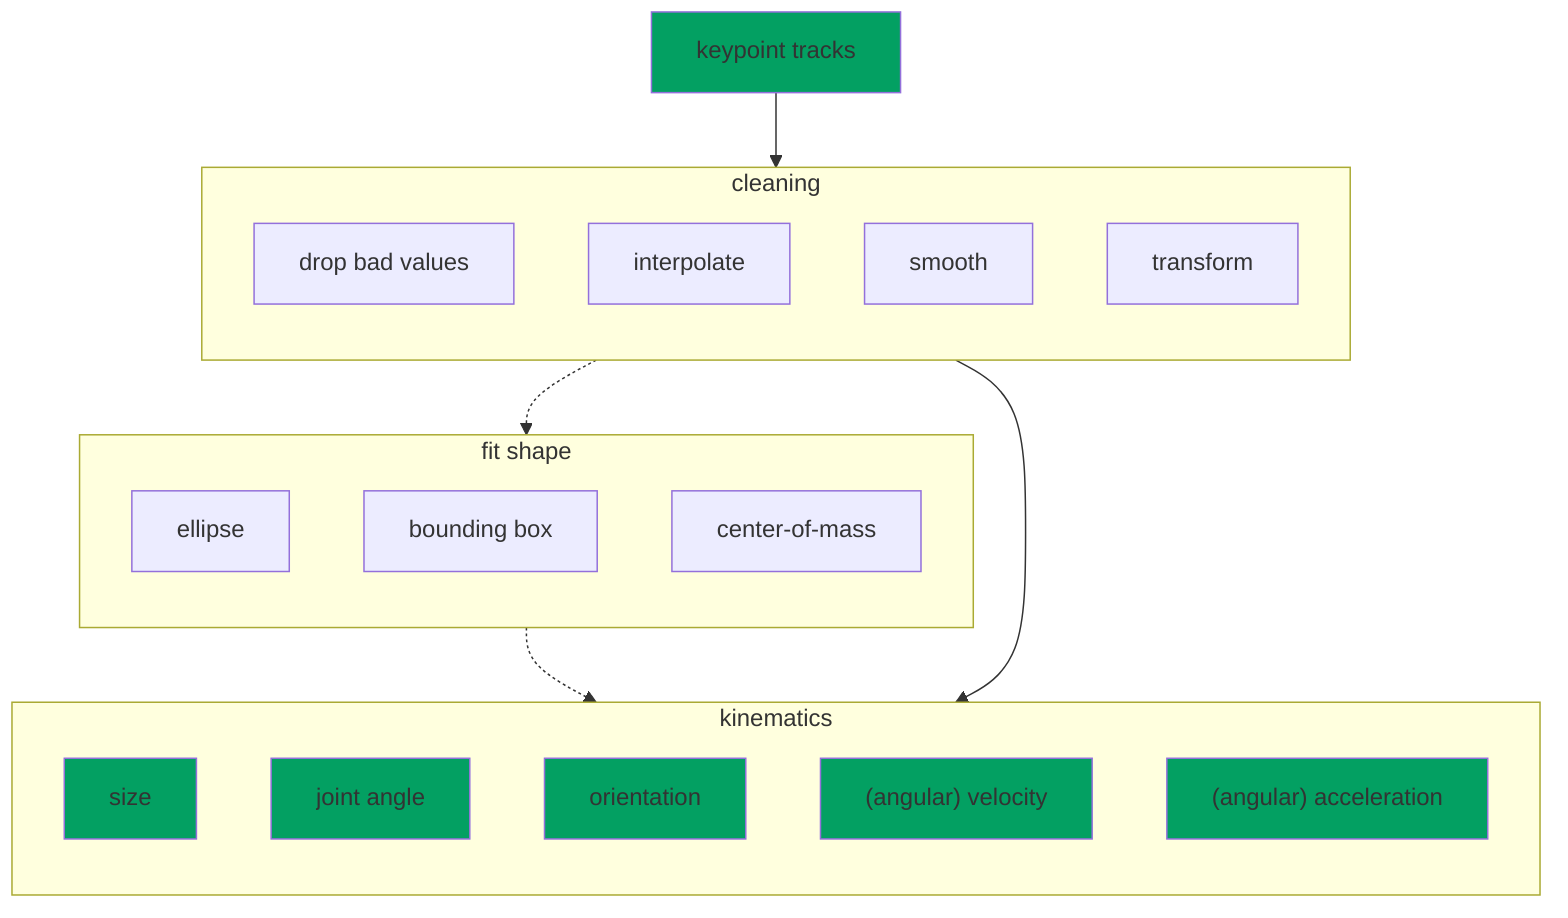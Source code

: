 flowchart TB
    classDef emphasis fill:#03A062;

    tracks[keypoint tracks] --> cleaning

    subgraph cleaning
    direction TB

    drop["drop bad values"]
    interp["interpolate"]
    smooth["smooth"]
    transform
    end

    subgraph fit["fit shape"]
    direction TB

    ellipse
    bbox["bounding box"]
    center["center-of-mass"]
    end

    subgraph kinematics
    direction TB

    size
    angle["joint angle"]
    orientation
    velocity["(angular) velocity"]
    acceleration["(angular) acceleration"]
    end


    fit -.-> kinematics
    cleaning ---> kinematics
    cleaning -.-> fit

    class tracks emphasis
    class velocity emphasis
    class acceleration emphasis
    class orientation emphasis
    class size emphasis
    class speed emphasis
    class angle emphasis